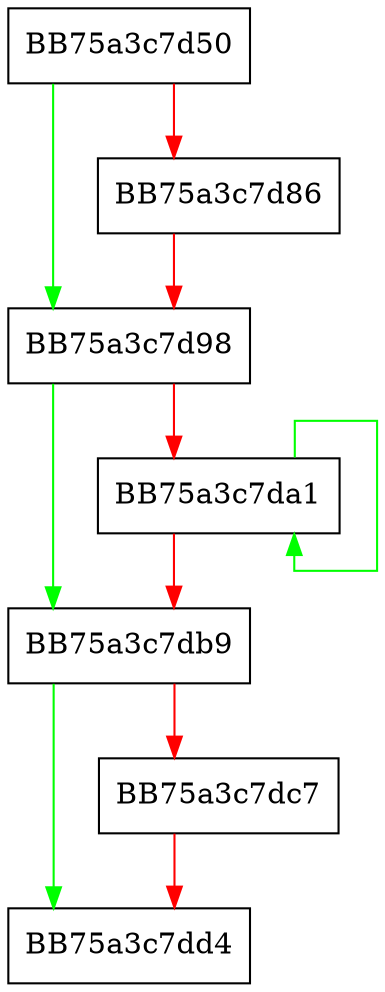 digraph tryfuncTM {
  node [shape="box"];
  graph [splines=ortho];
  BB75a3c7d50 -> BB75a3c7d98 [color="green"];
  BB75a3c7d50 -> BB75a3c7d86 [color="red"];
  BB75a3c7d86 -> BB75a3c7d98 [color="red"];
  BB75a3c7d98 -> BB75a3c7db9 [color="green"];
  BB75a3c7d98 -> BB75a3c7da1 [color="red"];
  BB75a3c7da1 -> BB75a3c7da1 [color="green"];
  BB75a3c7da1 -> BB75a3c7db9 [color="red"];
  BB75a3c7db9 -> BB75a3c7dd4 [color="green"];
  BB75a3c7db9 -> BB75a3c7dc7 [color="red"];
  BB75a3c7dc7 -> BB75a3c7dd4 [color="red"];
}